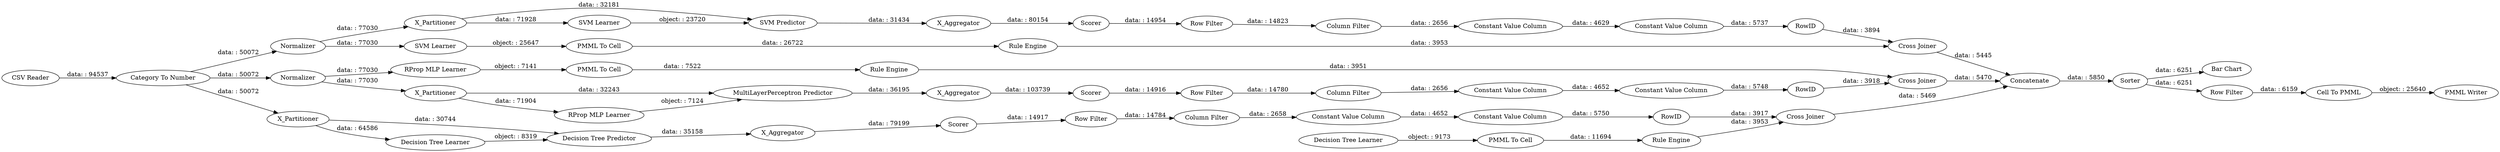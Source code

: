 digraph {
	"3016745617314581480_66" [label="CSV Reader"]
	"2217772549104758731_2" [label=X_Partitioner]
	"6243563875858195126_32" [label="Decision Tree Predictor"]
	"5062395539682020172_32" [label="MultiLayerPerceptron Predictor"]
	"7329040158719871957_9" [label="Row Filter"]
	"5062395539682020172_40" [label=Scorer]
	"2217772549104758731_40" [label=Normalizer]
	"3967609403176664489_292" [label="Constant Value Column"]
	"2217772549104758731_41" [label=Scorer]
	"3667554023267369680_292" [label="Constant Value Column"]
	"-8045455056881293399_35" [label="RProp MLP Learner"]
	"5062395539682020172_7" [label=X_Aggregator]
	"3967609403176664489_294" [label="Column Filter"]
	"2217772549104758731_7" [label=X_Aggregator]
	"3667554023267369680_293" [label=RowID]
	"7329040158719871957_290" [label="Constant Value Column"]
	"-8045455056881293399_34" [label="Rule Engine"]
	"5062395539682020172_2" [label=X_Partitioner]
	"7329040158719871957_293" [label=RowID]
	"2217772549104758731_32" [label="SVM Predictor"]
	"3016745617314581480_68" [label=Sorter]
	"3016745617314581480_75" [label="Bar Chart"]
	"3016745617314581480_73" [label="PMML Writer"]
	"3667554023267369680_9" [label="Row Filter"]
	"8282498985514008926_34" [label="PMML To Cell"]
	"4979866515222929265_33" [label="Decision Tree Learner"]
	"7329040158719871957_292" [label="Constant Value Column"]
	"3967609403176664489_293" [label=RowID]
	"5062395539682020172_38" [label="Cross Joiner"]
	"3016745617314581480_74" [label="Cell To PMML"]
	"6243563875858195126_38" [label="Cross Joiner"]
	"3667554023267369680_290" [label="Constant Value Column"]
	"2217772549104758731_39" [label="Cross Joiner"]
	"3016745617314581480_70" [label="Row Filter"]
	"5062395539682020172_39" [label=Normalizer]
	"6243563875858195126_39" [label=Scorer]
	"3016745617314581480_64" [label="Category To Number"]
	"3967609403176664489_9" [label="Row Filter"]
	"6243563875858195126_2" [label=X_Partitioner]
	"5062395539682020172_31" [label="RProp MLP Learner"]
	"3667554023267369680_294" [label="Column Filter"]
	"8282498985514008926_33" [label="SVM Learner"]
	"4979866515222929265_28" [label="PMML To Cell"]
	"4979866515222929265_34" [label="Rule Engine"]
	"3967609403176664489_290" [label="Constant Value Column"]
	"6243563875858195126_7" [label=X_Aggregator]
	"8282498985514008926_35" [label="Rule Engine"]
	"-8045455056881293399_22" [label="PMML To Cell"]
	"7329040158719871957_294" [label="Column Filter"]
	"3016745617314581480_65" [label=Concatenate]
	"2217772549104758731_31" [label="SVM Learner"]
	"6243563875858195126_31" [label="Decision Tree Learner"]
	"7329040158719871957_290" -> "7329040158719871957_292" [label="data: : 4652"]
	"3667554023267369680_292" -> "3667554023267369680_293" [label="data: : 5750"]
	"6243563875858195126_38" -> "3016745617314581480_65" [label="data: : 5469"]
	"7329040158719871957_294" -> "7329040158719871957_290" [label="data: : 2656"]
	"6243563875858195126_39" -> "3667554023267369680_9" [label="data: : 14917"]
	"4979866515222929265_34" -> "6243563875858195126_38" [label="data: : 3953"]
	"3667554023267369680_293" -> "6243563875858195126_38" [label="data: : 3917"]
	"2217772549104758731_40" -> "8282498985514008926_33" [label="data: : 77030"]
	"2217772549104758731_40" -> "2217772549104758731_2" [label="data: : 77030"]
	"4979866515222929265_33" -> "4979866515222929265_28" [label="object: : 9173"]
	"2217772549104758731_2" -> "2217772549104758731_32" [label="data: : 32181"]
	"6243563875858195126_7" -> "6243563875858195126_39" [label="data: : 79199"]
	"3967609403176664489_9" -> "3967609403176664489_294" [label="data: : 14823"]
	"5062395539682020172_7" -> "5062395539682020172_40" [label="data: : 103739"]
	"3016745617314581480_65" -> "3016745617314581480_68" [label="data: : 5850"]
	"8282498985514008926_33" -> "8282498985514008926_34" [label="object: : 25647"]
	"3967609403176664489_290" -> "3967609403176664489_292" [label="data: : 4629"]
	"2217772549104758731_41" -> "3967609403176664489_9" [label="data: : 14954"]
	"6243563875858195126_2" -> "6243563875858195126_32" [label="data: : 30744"]
	"7329040158719871957_293" -> "5062395539682020172_38" [label="data: : 3918"]
	"3016745617314581480_66" -> "3016745617314581480_64" [label="data: : 94537"]
	"6243563875858195126_31" -> "6243563875858195126_32" [label="object: : 8319"]
	"-8045455056881293399_35" -> "-8045455056881293399_22" [label="object: : 7141"]
	"5062395539682020172_39" -> "-8045455056881293399_35" [label="data: : 77030"]
	"8282498985514008926_35" -> "2217772549104758731_39" [label="data: : 3953"]
	"3016745617314581480_74" -> "3016745617314581480_73" [label="object: : 25640"]
	"3667554023267369680_294" -> "3667554023267369680_290" [label="data: : 2658"]
	"5062395539682020172_32" -> "5062395539682020172_7" [label="data: : 36195"]
	"3967609403176664489_294" -> "3967609403176664489_290" [label="data: : 2656"]
	"3016745617314581480_64" -> "2217772549104758731_40" [label="data: : 50072"]
	"5062395539682020172_2" -> "5062395539682020172_32" [label="data: : 32243"]
	"-8045455056881293399_22" -> "-8045455056881293399_34" [label="data: : 7522"]
	"7329040158719871957_9" -> "7329040158719871957_294" [label="data: : 14780"]
	"2217772549104758731_31" -> "2217772549104758731_32" [label="object: : 23720"]
	"4979866515222929265_28" -> "4979866515222929265_34" [label="data: : 11694"]
	"5062395539682020172_31" -> "5062395539682020172_32" [label="object: : 7124"]
	"2217772549104758731_7" -> "2217772549104758731_41" [label="data: : 80154"]
	"3016745617314581480_68" -> "3016745617314581480_75" [label="data: : 6251"]
	"3667554023267369680_9" -> "3667554023267369680_294" [label="data: : 14784"]
	"5062395539682020172_2" -> "5062395539682020172_31" [label="data: : 71904"]
	"2217772549104758731_39" -> "3016745617314581480_65" [label="data: : 5445"]
	"3016745617314581480_64" -> "6243563875858195126_2" [label="data: : 50072"]
	"-8045455056881293399_34" -> "5062395539682020172_38" [label="data: : 3951"]
	"2217772549104758731_2" -> "2217772549104758731_31" [label="data: : 71928"]
	"5062395539682020172_38" -> "3016745617314581480_65" [label="data: : 5470"]
	"7329040158719871957_292" -> "7329040158719871957_293" [label="data: : 5748"]
	"8282498985514008926_34" -> "8282498985514008926_35" [label="data: : 26722"]
	"3016745617314581480_64" -> "5062395539682020172_39" [label="data: : 50072"]
	"3016745617314581480_68" -> "3016745617314581480_70" [label="data: : 6251"]
	"3667554023267369680_290" -> "3667554023267369680_292" [label="data: : 4652"]
	"5062395539682020172_40" -> "7329040158719871957_9" [label="data: : 14916"]
	"3967609403176664489_292" -> "3967609403176664489_293" [label="data: : 5737"]
	"3967609403176664489_293" -> "2217772549104758731_39" [label="data: : 3894"]
	"3016745617314581480_70" -> "3016745617314581480_74" [label="data: : 6159"]
	"5062395539682020172_39" -> "5062395539682020172_2" [label="data: : 77030"]
	"2217772549104758731_32" -> "2217772549104758731_7" [label="data: : 31434"]
	"6243563875858195126_2" -> "6243563875858195126_31" [label="data: : 64586"]
	"6243563875858195126_32" -> "6243563875858195126_7" [label="data: : 35158"]
	rankdir=LR
}
